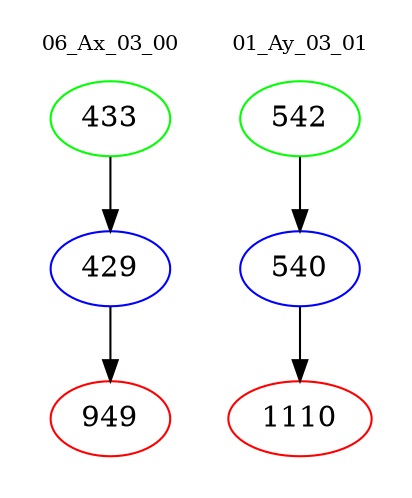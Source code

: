 digraph{
subgraph cluster_0 {
color = white
label = "06_Ax_03_00";
fontsize=10;
T0_433 [label="433", color="green"]
T0_433 -> T0_429 [color="black"]
T0_429 [label="429", color="blue"]
T0_429 -> T0_949 [color="black"]
T0_949 [label="949", color="red"]
}
subgraph cluster_1 {
color = white
label = "01_Ay_03_01";
fontsize=10;
T1_542 [label="542", color="green"]
T1_542 -> T1_540 [color="black"]
T1_540 [label="540", color="blue"]
T1_540 -> T1_1110 [color="black"]
T1_1110 [label="1110", color="red"]
}
}
